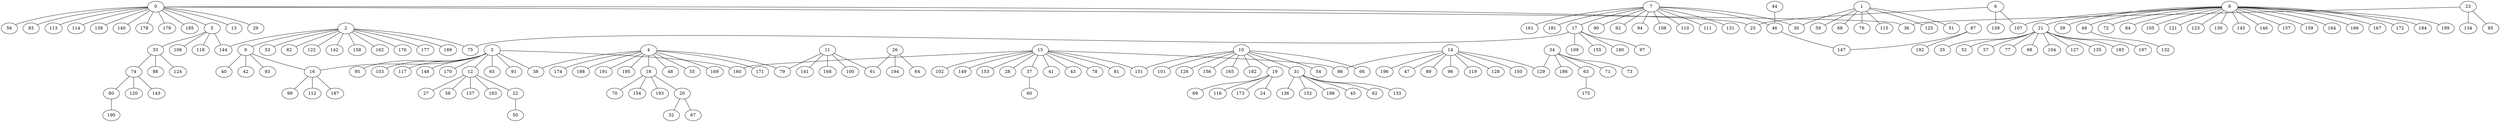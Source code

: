 graph G {
  0;
  5;
  13;
  25;
  29;
  36;
  56;
  83;
  113;
  114;
  138;
  140;
  178;
  179;
  185;
  1;
  30;
  51;
  59;
  68;
  76;
  115;
  125;
  2;
  9;
  53;
  75;
  82;
  122;
  142;
  144;
  158;
  162;
  176;
  177;
  189;
  3;
  12;
  16;
  38;
  65;
  91;
  95;
  103;
  117;
  148;
  160;
  170;
  4;
  18;
  48;
  55;
  79;
  169;
  171;
  174;
  188;
  191;
  195;
  33;
  106;
  118;
  6;
  107;
  139;
  7;
  17;
  46;
  90;
  92;
  94;
  108;
  110;
  111;
  131;
  161;
  181;
  8;
  21;
  39;
  49;
  72;
  84;
  105;
  121;
  123;
  130;
  145;
  146;
  157;
  159;
  164;
  166;
  167;
  172;
  184;
  199;
  40;
  42;
  93;
  10;
  19;
  31;
  54;
  66;
  101;
  126;
  151;
  156;
  165;
  182;
  11;
  61;
  100;
  141;
  168;
  22;
  27;
  58;
  137;
  163;
  14;
  47;
  86;
  89;
  96;
  119;
  128;
  129;
  150;
  196;
  15;
  28;
  37;
  41;
  43;
  78;
  81;
  102;
  149;
  153;
  99;
  112;
  187;
  97;
  109;
  155;
  180;
  20;
  70;
  154;
  193;
  24;
  69;
  116;
  173;
  32;
  67;
  35;
  52;
  57;
  77;
  98;
  104;
  127;
  135;
  183;
  197;
  50;
  23;
  85;
  134;
  26;
  64;
  194;
  45;
  62;
  133;
  136;
  152;
  198;
  74;
  88;
  124;
  34;
  63;
  71;
  73;
  186;
  60;
  44;
  147;
  132;
  175;
  80;
  120;
  143;
  190;
  87;
  192;
   0 -- 5;
   0 -- 13;
   0 -- 25;
   0 -- 29;
   0 -- 36;
   0 -- 56;
   0 -- 83;
   0 -- 113;
   0 -- 114;
   0 -- 138;
   0 -- 140;
   0 -- 178;
   0 -- 179;
   0 -- 185;
   1 -- 30;
   1 -- 51;
   1 -- 59;
   1 -- 68;
   1 -- 76;
   1 -- 115;
   1 -- 125;
   2 -- 9;
   2 -- 53;
   2 -- 75;
   2 -- 82;
   2 -- 122;
   2 -- 142;
   2 -- 144;
   2 -- 158;
   2 -- 162;
   2 -- 176;
   2 -- 177;
   2 -- 189;
   3 -- 12;
   3 -- 16;
   3 -- 38;
   3 -- 65;
   3 -- 91;
   3 -- 95;
   3 -- 103;
   3 -- 117;
   3 -- 148;
   3 -- 160;
   3 -- 170;
   4 -- 18;
   4 -- 38;
   4 -- 48;
   4 -- 55;
   4 -- 79;
   4 -- 169;
   4 -- 171;
   4 -- 174;
   4 -- 188;
   4 -- 191;
   4 -- 195;
   5 -- 33;
   5 -- 106;
   5 -- 118;
   5 -- 144;
   6 -- 25;
   6 -- 107;
   6 -- 139;
   7 -- 17;
   7 -- 30;
   7 -- 46;
   7 -- 90;
   7 -- 92;
   7 -- 94;
   7 -- 108;
   7 -- 110;
   7 -- 111;
   7 -- 131;
   7 -- 161;
   7 -- 181;
   8 -- 21;
   8 -- 39;
   8 -- 49;
   8 -- 72;
   8 -- 84;
   8 -- 105;
   8 -- 107;
   8 -- 121;
   8 -- 123;
   8 -- 130;
   8 -- 145;
   8 -- 146;
   8 -- 157;
   8 -- 159;
   8 -- 164;
   8 -- 166;
   8 -- 167;
   8 -- 172;
   8 -- 184;
   8 -- 199;
   9 -- 16;
   9 -- 40;
   9 -- 42;
   9 -- 93;
   10 -- 19;
   10 -- 31;
   10 -- 54;
   10 -- 66;
   10 -- 101;
   10 -- 126;
   10 -- 151;
   10 -- 156;
   10 -- 165;
   10 -- 182;
   11 -- 61;
   11 -- 79;
   11 -- 100;
   11 -- 141;
   11 -- 168;
   12 -- 22;
   12 -- 27;
   12 -- 58;
   12 -- 137;
   12 -- 163;
   14 -- 47;
   14 -- 86;
   14 -- 89;
   14 -- 96;
   14 -- 119;
   14 -- 128;
   14 -- 129;
   14 -- 150;
   14 -- 196;
   15 -- 28;
   15 -- 37;
   15 -- 41;
   15 -- 43;
   15 -- 78;
   15 -- 81;
   15 -- 86;
   15 -- 102;
   15 -- 149;
   15 -- 151;
   15 -- 153;
   15 -- 160;
   16 -- 99;
   16 -- 112;
   16 -- 187;
   17 -- 75;
   17 -- 97;
   17 -- 109;
   17 -- 155;
   17 -- 180;
   18 -- 20;
   18 -- 70;
   18 -- 154;
   18 -- 193;
   19 -- 24;
   19 -- 69;
   19 -- 116;
   19 -- 173;
   20 -- 32;
   20 -- 67;
   21 -- 35;
   21 -- 52;
   21 -- 57;
   21 -- 77;
   21 -- 98;
   21 -- 104;
   21 -- 127;
   21 -- 135;
   21 -- 183;
   21 -- 197;
   22 -- 50;
   23 -- 36;
   23 -- 85;
   23 -- 134;
   26 -- 61;
   26 -- 64;
   26 -- 194;
   31 -- 45;
   31 -- 62;
   31 -- 133;
   31 -- 136;
   31 -- 152;
   31 -- 198;
   33 -- 74;
   33 -- 88;
   33 -- 124;
   34 -- 63;
   34 -- 71;
   34 -- 73;
   34 -- 129;
   34 -- 186;
   37 -- 60;
   44 -- 46;
   46 -- 147;
   49 -- 132;
   63 -- 175;
   74 -- 80;
   74 -- 120;
   74 -- 143;
   80 -- 190;
   87 -- 147;
   87 -- 192;
}

